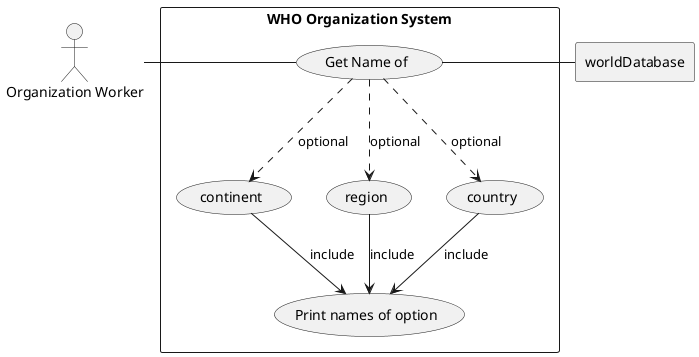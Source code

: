 @startuml

actor OW as "Organization Worker"

rectangle worldDatabase

rectangle "WHO Organization System" {
    usecase UC1 as "Get Name of"
    usecase UC1.1 as "continent"
    usecase UC1.2 as "region"
    usecase UC1.3 as "country"

    usecase UCa as "Print names of option"

    OW - UC1
    UC1  ..> UC1.1 : optional
        UC1.1 --> UCa : include
    UC1  ..> UC1.2 : optional
        UC1.2 --> UCa : include
    UC1  ..> UC1.3 : optional
        UC1.3 --> UCa : include
    UC1  - worldDatabase
}

@enduml
